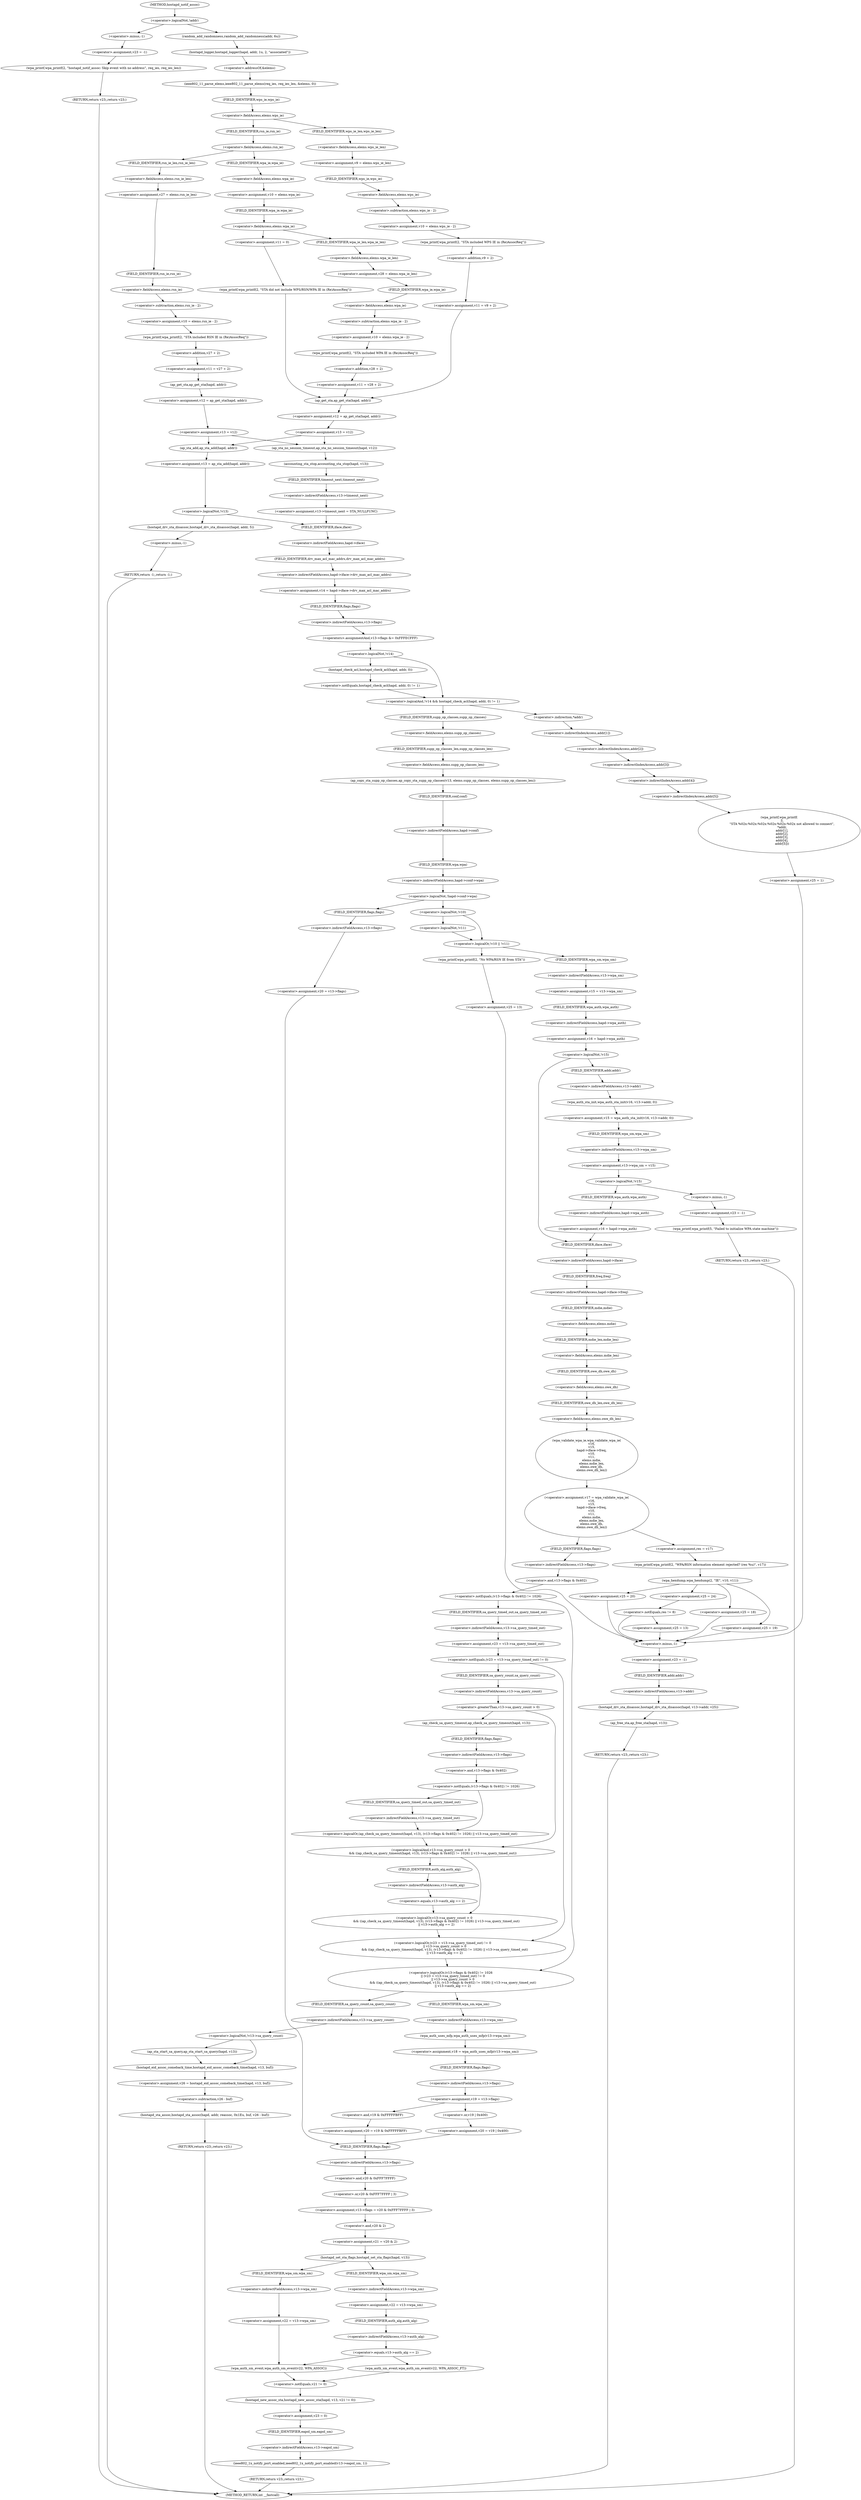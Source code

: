 digraph hostapd_notif_assoc {  
"1000153" [label = "(<operator>.logicalNot,!addr)" ]
"1000156" [label = "(<operator>.assignment,v23 = -1)" ]
"1000158" [label = "(<operator>.minus,-1)" ]
"1000160" [label = "(wpa_printf,wpa_printf(2, \"hostapd_notif_assoc: Skip event with no address\", req_ies, req_ies_len))" ]
"1000165" [label = "(RETURN,return v23;,return v23;)" ]
"1000167" [label = "(random_add_randomness,random_add_randomness(addr, 6u))" ]
"1000170" [label = "(hostapd_logger,hostapd_logger(hapd, addr, 1u, 2, \"associated\"))" ]
"1000176" [label = "(ieee802_11_parse_elems,ieee802_11_parse_elems(req_ies, req_ies_len, &elems, 0))" ]
"1000179" [label = "(<operator>.addressOf,&elems)" ]
"1000183" [label = "(<operator>.fieldAccess,elems.wps_ie)" ]
"1000185" [label = "(FIELD_IDENTIFIER,wps_ie,wps_ie)" ]
"1000187" [label = "(<operator>.assignment,v9 = elems.wps_ie_len)" ]
"1000189" [label = "(<operator>.fieldAccess,elems.wps_ie_len)" ]
"1000191" [label = "(FIELD_IDENTIFIER,wps_ie_len,wps_ie_len)" ]
"1000192" [label = "(<operator>.assignment,v10 = elems.wps_ie - 2)" ]
"1000194" [label = "(<operator>.subtraction,elems.wps_ie - 2)" ]
"1000195" [label = "(<operator>.fieldAccess,elems.wps_ie)" ]
"1000197" [label = "(FIELD_IDENTIFIER,wps_ie,wps_ie)" ]
"1000199" [label = "(wpa_printf,wpa_printf(2, \"STA included WPS IE in (Re)AssocReq\"))" ]
"1000202" [label = "(<operator>.assignment,v11 = v9 + 2)" ]
"1000204" [label = "(<operator>.addition,v9 + 2)" ]
"1000210" [label = "(<operator>.fieldAccess,elems.rsn_ie)" ]
"1000212" [label = "(FIELD_IDENTIFIER,rsn_ie,rsn_ie)" ]
"1000214" [label = "(<operator>.assignment,v27 = elems.rsn_ie_len)" ]
"1000216" [label = "(<operator>.fieldAccess,elems.rsn_ie_len)" ]
"1000218" [label = "(FIELD_IDENTIFIER,rsn_ie_len,rsn_ie_len)" ]
"1000219" [label = "(<operator>.assignment,v10 = elems.rsn_ie - 2)" ]
"1000221" [label = "(<operator>.subtraction,elems.rsn_ie - 2)" ]
"1000222" [label = "(<operator>.fieldAccess,elems.rsn_ie)" ]
"1000224" [label = "(FIELD_IDENTIFIER,rsn_ie,rsn_ie)" ]
"1000226" [label = "(wpa_printf,wpa_printf(2, \"STA included RSN IE in (Re)AssocReq\"))" ]
"1000229" [label = "(<operator>.assignment,v11 = v27 + 2)" ]
"1000231" [label = "(<operator>.addition,v27 + 2)" ]
"1000234" [label = "(<operator>.assignment,v12 = ap_get_sta(hapd, addr))" ]
"1000236" [label = "(ap_get_sta,ap_get_sta(hapd, addr))" ]
"1000239" [label = "(<operator>.assignment,v13 = v12)" ]
"1000246" [label = "(<operator>.assignment,v10 = elems.wpa_ie)" ]
"1000248" [label = "(<operator>.fieldAccess,elems.wpa_ie)" ]
"1000250" [label = "(FIELD_IDENTIFIER,wpa_ie,wpa_ie)" ]
"1000252" [label = "(<operator>.fieldAccess,elems.wpa_ie)" ]
"1000254" [label = "(FIELD_IDENTIFIER,wpa_ie,wpa_ie)" ]
"1000256" [label = "(<operator>.assignment,v28 = elems.wpa_ie_len)" ]
"1000258" [label = "(<operator>.fieldAccess,elems.wpa_ie_len)" ]
"1000260" [label = "(FIELD_IDENTIFIER,wpa_ie_len,wpa_ie_len)" ]
"1000261" [label = "(<operator>.assignment,v10 = elems.wpa_ie - 2)" ]
"1000263" [label = "(<operator>.subtraction,elems.wpa_ie - 2)" ]
"1000264" [label = "(<operator>.fieldAccess,elems.wpa_ie)" ]
"1000266" [label = "(FIELD_IDENTIFIER,wpa_ie,wpa_ie)" ]
"1000268" [label = "(wpa_printf,wpa_printf(2, \"STA included WPA IE in (Re)AssocReq\"))" ]
"1000271" [label = "(<operator>.assignment,v11 = v28 + 2)" ]
"1000273" [label = "(<operator>.addition,v28 + 2)" ]
"1000278" [label = "(<operator>.assignment,v11 = 0)" ]
"1000281" [label = "(wpa_printf,wpa_printf(2, \"STA did not include WPS/RSN/WPA IE in (Re)AssocReq\"))" ]
"1000284" [label = "(<operator>.assignment,v12 = ap_get_sta(hapd, addr))" ]
"1000286" [label = "(ap_get_sta,ap_get_sta(hapd, addr))" ]
"1000289" [label = "(<operator>.assignment,v13 = v12)" ]
"1000296" [label = "(ap_sta_no_session_timeout,ap_sta_no_session_timeout(hapd, v12))" ]
"1000299" [label = "(accounting_sta_stop,accounting_sta_stop(hapd, v13))" ]
"1000302" [label = "(<operator>.assignment,v13->timeout_next = STA_NULLFUNC)" ]
"1000303" [label = "(<operator>.indirectFieldAccess,v13->timeout_next)" ]
"1000305" [label = "(FIELD_IDENTIFIER,timeout_next,timeout_next)" ]
"1000309" [label = "(<operator>.assignment,v13 = ap_sta_add(hapd, addr))" ]
"1000311" [label = "(ap_sta_add,ap_sta_add(hapd, addr))" ]
"1000315" [label = "(<operator>.logicalNot,!v13)" ]
"1000318" [label = "(hostapd_drv_sta_disassoc,hostapd_drv_sta_disassoc(hapd, addr, 5))" ]
"1000322" [label = "(RETURN,return -1;,return -1;)" ]
"1000323" [label = "(<operator>.minus,-1)" ]
"1000326" [label = "(<operator>.assignment,v14 = hapd->iface->drv_max_acl_mac_addrs)" ]
"1000328" [label = "(<operator>.indirectFieldAccess,hapd->iface->drv_max_acl_mac_addrs)" ]
"1000329" [label = "(<operator>.indirectFieldAccess,hapd->iface)" ]
"1000331" [label = "(FIELD_IDENTIFIER,iface,iface)" ]
"1000332" [label = "(FIELD_IDENTIFIER,drv_max_acl_mac_addrs,drv_max_acl_mac_addrs)" ]
"1000333" [label = "(<operators>.assignmentAnd,v13->flags &= 0xFFFECFFF)" ]
"1000334" [label = "(<operator>.indirectFieldAccess,v13->flags)" ]
"1000336" [label = "(FIELD_IDENTIFIER,flags,flags)" ]
"1000339" [label = "(<operator>.logicalAnd,!v14 && hostapd_check_acl(hapd, addr, 0) != 1)" ]
"1000340" [label = "(<operator>.logicalNot,!v14)" ]
"1000342" [label = "(<operator>.notEquals,hostapd_check_acl(hapd, addr, 0) != 1)" ]
"1000343" [label = "(hostapd_check_acl,hostapd_check_acl(hapd, addr, 0))" ]
"1000349" [label = "(wpa_printf,wpa_printf(\n      3,\n      \"STA %02x:%02x:%02x:%02x:%02x:%02x not allowed to connect\",\n      *addr,\n      addr[1],\n      addr[2],\n      addr[3],\n      addr[4],\n      addr[5]))" ]
"1000352" [label = "(<operator>.indirection,*addr)" ]
"1000354" [label = "(<operator>.indirectIndexAccess,addr[1])" ]
"1000357" [label = "(<operator>.indirectIndexAccess,addr[2])" ]
"1000360" [label = "(<operator>.indirectIndexAccess,addr[3])" ]
"1000363" [label = "(<operator>.indirectIndexAccess,addr[4])" ]
"1000366" [label = "(<operator>.indirectIndexAccess,addr[5])" ]
"1000369" [label = "(<operator>.assignment,v25 = 1)" ]
"1000373" [label = "(<operator>.assignment,v23 = -1)" ]
"1000375" [label = "(<operator>.minus,-1)" ]
"1000377" [label = "(hostapd_drv_sta_disassoc,hostapd_drv_sta_disassoc(hapd, v13->addr, v25))" ]
"1000379" [label = "(<operator>.indirectFieldAccess,v13->addr)" ]
"1000381" [label = "(FIELD_IDENTIFIER,addr,addr)" ]
"1000383" [label = "(ap_free_sta,ap_free_sta(hapd, v13))" ]
"1000386" [label = "(RETURN,return v23;,return v23;)" ]
"1000388" [label = "(ap_copy_sta_supp_op_classes,ap_copy_sta_supp_op_classes(v13, elems.supp_op_classes, elems.supp_op_classes_len))" ]
"1000390" [label = "(<operator>.fieldAccess,elems.supp_op_classes)" ]
"1000392" [label = "(FIELD_IDENTIFIER,supp_op_classes,supp_op_classes)" ]
"1000393" [label = "(<operator>.fieldAccess,elems.supp_op_classes_len)" ]
"1000395" [label = "(FIELD_IDENTIFIER,supp_op_classes_len,supp_op_classes_len)" ]
"1000397" [label = "(<operator>.logicalNot,!hapd->conf->wpa)" ]
"1000398" [label = "(<operator>.indirectFieldAccess,hapd->conf->wpa)" ]
"1000399" [label = "(<operator>.indirectFieldAccess,hapd->conf)" ]
"1000401" [label = "(FIELD_IDENTIFIER,conf,conf)" ]
"1000402" [label = "(FIELD_IDENTIFIER,wpa,wpa)" ]
"1000404" [label = "(<operator>.assignment,v20 = v13->flags)" ]
"1000406" [label = "(<operator>.indirectFieldAccess,v13->flags)" ]
"1000408" [label = "(FIELD_IDENTIFIER,flags,flags)" ]
"1000411" [label = "(<operator>.logicalOr,!v10 || !v11)" ]
"1000412" [label = "(<operator>.logicalNot,!v10)" ]
"1000414" [label = "(<operator>.logicalNot,!v11)" ]
"1000417" [label = "(wpa_printf,wpa_printf(2, \"No WPA/RSN IE from STA\"))" ]
"1000420" [label = "(<operator>.assignment,v25 = 13)" ]
"1000424" [label = "(<operator>.assignment,v15 = v13->wpa_sm)" ]
"1000426" [label = "(<operator>.indirectFieldAccess,v13->wpa_sm)" ]
"1000428" [label = "(FIELD_IDENTIFIER,wpa_sm,wpa_sm)" ]
"1000429" [label = "(<operator>.assignment,v16 = hapd->wpa_auth)" ]
"1000431" [label = "(<operator>.indirectFieldAccess,hapd->wpa_auth)" ]
"1000433" [label = "(FIELD_IDENTIFIER,wpa_auth,wpa_auth)" ]
"1000435" [label = "(<operator>.logicalNot,!v15)" ]
"1000438" [label = "(<operator>.assignment,v15 = wpa_auth_sta_init(v16, v13->addr, 0))" ]
"1000440" [label = "(wpa_auth_sta_init,wpa_auth_sta_init(v16, v13->addr, 0))" ]
"1000442" [label = "(<operator>.indirectFieldAccess,v13->addr)" ]
"1000444" [label = "(FIELD_IDENTIFIER,addr,addr)" ]
"1000446" [label = "(<operator>.assignment,v13->wpa_sm = v15)" ]
"1000447" [label = "(<operator>.indirectFieldAccess,v13->wpa_sm)" ]
"1000449" [label = "(FIELD_IDENTIFIER,wpa_sm,wpa_sm)" ]
"1000452" [label = "(<operator>.logicalNot,!v15)" ]
"1000455" [label = "(<operator>.assignment,v23 = -1)" ]
"1000457" [label = "(<operator>.minus,-1)" ]
"1000459" [label = "(wpa_printf,wpa_printf(5, \"Failed to initialize WPA state machine\"))" ]
"1000462" [label = "(RETURN,return v23;,return v23;)" ]
"1000464" [label = "(<operator>.assignment,v16 = hapd->wpa_auth)" ]
"1000466" [label = "(<operator>.indirectFieldAccess,hapd->wpa_auth)" ]
"1000468" [label = "(FIELD_IDENTIFIER,wpa_auth,wpa_auth)" ]
"1000469" [label = "(<operator>.assignment,v17 = wpa_validate_wpa_ie(\n          v16,\n          v15,\n          hapd->iface->freq,\n          v10,\n          v11,\n          elems.mdie,\n          elems.mdie_len,\n          elems.owe_dh,\n          elems.owe_dh_len))" ]
"1000471" [label = "(wpa_validate_wpa_ie,wpa_validate_wpa_ie(\n          v16,\n          v15,\n          hapd->iface->freq,\n          v10,\n          v11,\n          elems.mdie,\n          elems.mdie_len,\n          elems.owe_dh,\n          elems.owe_dh_len))" ]
"1000474" [label = "(<operator>.indirectFieldAccess,hapd->iface->freq)" ]
"1000475" [label = "(<operator>.indirectFieldAccess,hapd->iface)" ]
"1000477" [label = "(FIELD_IDENTIFIER,iface,iface)" ]
"1000478" [label = "(FIELD_IDENTIFIER,freq,freq)" ]
"1000481" [label = "(<operator>.fieldAccess,elems.mdie)" ]
"1000483" [label = "(FIELD_IDENTIFIER,mdie,mdie)" ]
"1000484" [label = "(<operator>.fieldAccess,elems.mdie_len)" ]
"1000486" [label = "(FIELD_IDENTIFIER,mdie_len,mdie_len)" ]
"1000487" [label = "(<operator>.fieldAccess,elems.owe_dh)" ]
"1000489" [label = "(FIELD_IDENTIFIER,owe_dh,owe_dh)" ]
"1000490" [label = "(<operator>.fieldAccess,elems.owe_dh_len)" ]
"1000492" [label = "(FIELD_IDENTIFIER,owe_dh_len,owe_dh_len)" ]
"1000496" [label = "(<operator>.assignment,res = v17)" ]
"1000499" [label = "(wpa_printf,wpa_printf(2, \"WPA/RSN information element rejected? (res %u)\", v17))" ]
"1000503" [label = "(wpa_hexdump,wpa_hexdump(2, \"IE\", v10, v11))" ]
"1000512" [label = "(<operator>.assignment,v25 = 18)" ]
"1000517" [label = "(<operator>.assignment,v25 = 19)" ]
"1000522" [label = "(<operator>.assignment,v25 = 20)" ]
"1000527" [label = "(<operator>.assignment,v25 = 24)" ]
"1000531" [label = "(<operator>.notEquals,res != 8)" ]
"1000534" [label = "(<operator>.assignment,v25 = 13)" ]
"1000540" [label = "(<operator>.logicalOr,(v13->flags & 0x402) != 1026\n    || (v23 = v13->sa_query_timed_out) != 0\n    || v13->sa_query_count > 0\n    && ((ap_check_sa_query_timeout(hapd, v13), (v13->flags & 0x402) != 1026) || v13->sa_query_timed_out)\n    || v13->auth_alg == 2)" ]
"1000541" [label = "(<operator>.notEquals,(v13->flags & 0x402) != 1026)" ]
"1000542" [label = "(<operator>.and,v13->flags & 0x402)" ]
"1000543" [label = "(<operator>.indirectFieldAccess,v13->flags)" ]
"1000545" [label = "(FIELD_IDENTIFIER,flags,flags)" ]
"1000548" [label = "(<operator>.logicalOr,(v23 = v13->sa_query_timed_out) != 0\n    || v13->sa_query_count > 0\n    && ((ap_check_sa_query_timeout(hapd, v13), (v13->flags & 0x402) != 1026) || v13->sa_query_timed_out)\n    || v13->auth_alg == 2)" ]
"1000549" [label = "(<operator>.notEquals,(v23 = v13->sa_query_timed_out) != 0)" ]
"1000550" [label = "(<operator>.assignment,v23 = v13->sa_query_timed_out)" ]
"1000552" [label = "(<operator>.indirectFieldAccess,v13->sa_query_timed_out)" ]
"1000554" [label = "(FIELD_IDENTIFIER,sa_query_timed_out,sa_query_timed_out)" ]
"1000556" [label = "(<operator>.logicalOr,v13->sa_query_count > 0\n    && ((ap_check_sa_query_timeout(hapd, v13), (v13->flags & 0x402) != 1026) || v13->sa_query_timed_out)\n    || v13->auth_alg == 2)" ]
"1000557" [label = "(<operator>.logicalAnd,v13->sa_query_count > 0\n    && ((ap_check_sa_query_timeout(hapd, v13), (v13->flags & 0x402) != 1026) || v13->sa_query_timed_out))" ]
"1000558" [label = "(<operator>.greaterThan,v13->sa_query_count > 0)" ]
"1000559" [label = "(<operator>.indirectFieldAccess,v13->sa_query_count)" ]
"1000561" [label = "(FIELD_IDENTIFIER,sa_query_count,sa_query_count)" ]
"1000563" [label = "(<operator>.logicalOr,(ap_check_sa_query_timeout(hapd, v13), (v13->flags & 0x402) != 1026) || v13->sa_query_timed_out)" ]
"1000565" [label = "(ap_check_sa_query_timeout,ap_check_sa_query_timeout(hapd, v13))" ]
"1000568" [label = "(<operator>.notEquals,(v13->flags & 0x402) != 1026)" ]
"1000569" [label = "(<operator>.and,v13->flags & 0x402)" ]
"1000570" [label = "(<operator>.indirectFieldAccess,v13->flags)" ]
"1000572" [label = "(FIELD_IDENTIFIER,flags,flags)" ]
"1000575" [label = "(<operator>.indirectFieldAccess,v13->sa_query_timed_out)" ]
"1000577" [label = "(FIELD_IDENTIFIER,sa_query_timed_out,sa_query_timed_out)" ]
"1000578" [label = "(<operator>.equals,v13->auth_alg == 2)" ]
"1000579" [label = "(<operator>.indirectFieldAccess,v13->auth_alg)" ]
"1000581" [label = "(FIELD_IDENTIFIER,auth_alg,auth_alg)" ]
"1000584" [label = "(<operator>.assignment,v18 = wpa_auth_uses_mfp(v13->wpa_sm))" ]
"1000586" [label = "(wpa_auth_uses_mfp,wpa_auth_uses_mfp(v13->wpa_sm))" ]
"1000587" [label = "(<operator>.indirectFieldAccess,v13->wpa_sm)" ]
"1000589" [label = "(FIELD_IDENTIFIER,wpa_sm,wpa_sm)" ]
"1000590" [label = "(<operator>.assignment,v19 = v13->flags)" ]
"1000592" [label = "(<operator>.indirectFieldAccess,v13->flags)" ]
"1000594" [label = "(FIELD_IDENTIFIER,flags,flags)" ]
"1000597" [label = "(<operator>.assignment,v20 = v19 | 0x400)" ]
"1000599" [label = "(<operator>.or,v19 | 0x400)" ]
"1000603" [label = "(<operator>.assignment,v20 = v19 & 0xFFFFFBFF)" ]
"1000605" [label = "(<operator>.and,v19 & 0xFFFFFBFF)" ]
"1000609" [label = "(<operator>.assignment,v13->flags = v20 & 0xFFF7FFFF | 3)" ]
"1000610" [label = "(<operator>.indirectFieldAccess,v13->flags)" ]
"1000612" [label = "(FIELD_IDENTIFIER,flags,flags)" ]
"1000613" [label = "(<operator>.or,v20 & 0xFFF7FFFF | 3)" ]
"1000614" [label = "(<operator>.and,v20 & 0xFFF7FFFF)" ]
"1000618" [label = "(<operator>.assignment,v21 = v20 & 2)" ]
"1000620" [label = "(<operator>.and,v20 & 2)" ]
"1000623" [label = "(hostapd_set_sta_flags,hostapd_set_sta_flags(hapd, v13))" ]
"1000629" [label = "(<operator>.assignment,v22 = v13->wpa_sm)" ]
"1000631" [label = "(<operator>.indirectFieldAccess,v13->wpa_sm)" ]
"1000633" [label = "(FIELD_IDENTIFIER,wpa_sm,wpa_sm)" ]
"1000635" [label = "(<operator>.equals,v13->auth_alg == 2)" ]
"1000636" [label = "(<operator>.indirectFieldAccess,v13->auth_alg)" ]
"1000638" [label = "(FIELD_IDENTIFIER,auth_alg,auth_alg)" ]
"1000641" [label = "(wpa_auth_sm_event,wpa_auth_sm_event(v22, WPA_ASSOC_FT))" ]
"1000647" [label = "(<operator>.assignment,v22 = v13->wpa_sm)" ]
"1000649" [label = "(<operator>.indirectFieldAccess,v13->wpa_sm)" ]
"1000651" [label = "(FIELD_IDENTIFIER,wpa_sm,wpa_sm)" ]
"1000652" [label = "(wpa_auth_sm_event,wpa_auth_sm_event(v22, WPA_ASSOC))" ]
"1000656" [label = "(hostapd_new_assoc_sta,hostapd_new_assoc_sta(hapd, v13, v21 != 0))" ]
"1000659" [label = "(<operator>.notEquals,v21 != 0)" ]
"1000662" [label = "(<operator>.assignment,v23 = 0)" ]
"1000665" [label = "(ieee802_1x_notify_port_enabled,ieee802_1x_notify_port_enabled(v13->eapol_sm, 1))" ]
"1000666" [label = "(<operator>.indirectFieldAccess,v13->eapol_sm)" ]
"1000668" [label = "(FIELD_IDENTIFIER,eapol_sm,eapol_sm)" ]
"1000670" [label = "(RETURN,return v23;,return v23;)" ]
"1000673" [label = "(<operator>.logicalNot,!v13->sa_query_count)" ]
"1000674" [label = "(<operator>.indirectFieldAccess,v13->sa_query_count)" ]
"1000676" [label = "(FIELD_IDENTIFIER,sa_query_count,sa_query_count)" ]
"1000677" [label = "(ap_sta_start_sa_query,ap_sta_start_sa_query(hapd, v13))" ]
"1000680" [label = "(<operator>.assignment,v26 = hostapd_eid_assoc_comeback_time(hapd, v13, buf))" ]
"1000682" [label = "(hostapd_eid_assoc_comeback_time,hostapd_eid_assoc_comeback_time(hapd, v13, buf))" ]
"1000686" [label = "(hostapd_sta_assoc,hostapd_sta_assoc(hapd, addr, reassoc, 0x1Eu, buf, v26 - buf))" ]
"1000692" [label = "(<operator>.subtraction,v26 - buf)" ]
"1000695" [label = "(RETURN,return v23;,return v23;)" ]
"1000123" [label = "(METHOD,hostapd_notif_assoc)" ]
"1000697" [label = "(METHOD_RETURN,int __fastcall)" ]
  "1000153" -> "1000158" 
  "1000153" -> "1000167" 
  "1000156" -> "1000160" 
  "1000158" -> "1000156" 
  "1000160" -> "1000165" 
  "1000165" -> "1000697" 
  "1000167" -> "1000170" 
  "1000170" -> "1000179" 
  "1000176" -> "1000185" 
  "1000179" -> "1000176" 
  "1000183" -> "1000191" 
  "1000183" -> "1000212" 
  "1000185" -> "1000183" 
  "1000187" -> "1000197" 
  "1000189" -> "1000187" 
  "1000191" -> "1000189" 
  "1000192" -> "1000199" 
  "1000194" -> "1000192" 
  "1000195" -> "1000194" 
  "1000197" -> "1000195" 
  "1000199" -> "1000204" 
  "1000202" -> "1000286" 
  "1000204" -> "1000202" 
  "1000210" -> "1000218" 
  "1000210" -> "1000250" 
  "1000212" -> "1000210" 
  "1000214" -> "1000224" 
  "1000216" -> "1000214" 
  "1000218" -> "1000216" 
  "1000219" -> "1000226" 
  "1000221" -> "1000219" 
  "1000222" -> "1000221" 
  "1000224" -> "1000222" 
  "1000226" -> "1000231" 
  "1000229" -> "1000236" 
  "1000231" -> "1000229" 
  "1000234" -> "1000239" 
  "1000236" -> "1000234" 
  "1000239" -> "1000296" 
  "1000239" -> "1000311" 
  "1000246" -> "1000254" 
  "1000248" -> "1000246" 
  "1000250" -> "1000248" 
  "1000252" -> "1000260" 
  "1000252" -> "1000278" 
  "1000254" -> "1000252" 
  "1000256" -> "1000266" 
  "1000258" -> "1000256" 
  "1000260" -> "1000258" 
  "1000261" -> "1000268" 
  "1000263" -> "1000261" 
  "1000264" -> "1000263" 
  "1000266" -> "1000264" 
  "1000268" -> "1000273" 
  "1000271" -> "1000286" 
  "1000273" -> "1000271" 
  "1000278" -> "1000281" 
  "1000281" -> "1000286" 
  "1000284" -> "1000289" 
  "1000286" -> "1000284" 
  "1000289" -> "1000296" 
  "1000289" -> "1000311" 
  "1000296" -> "1000299" 
  "1000299" -> "1000305" 
  "1000302" -> "1000331" 
  "1000303" -> "1000302" 
  "1000305" -> "1000303" 
  "1000309" -> "1000315" 
  "1000311" -> "1000309" 
  "1000315" -> "1000318" 
  "1000315" -> "1000331" 
  "1000318" -> "1000323" 
  "1000322" -> "1000697" 
  "1000323" -> "1000322" 
  "1000326" -> "1000336" 
  "1000328" -> "1000326" 
  "1000329" -> "1000332" 
  "1000331" -> "1000329" 
  "1000332" -> "1000328" 
  "1000333" -> "1000340" 
  "1000334" -> "1000333" 
  "1000336" -> "1000334" 
  "1000339" -> "1000352" 
  "1000339" -> "1000392" 
  "1000340" -> "1000339" 
  "1000340" -> "1000343" 
  "1000342" -> "1000339" 
  "1000343" -> "1000342" 
  "1000349" -> "1000369" 
  "1000352" -> "1000354" 
  "1000354" -> "1000357" 
  "1000357" -> "1000360" 
  "1000360" -> "1000363" 
  "1000363" -> "1000366" 
  "1000366" -> "1000349" 
  "1000369" -> "1000375" 
  "1000373" -> "1000381" 
  "1000375" -> "1000373" 
  "1000377" -> "1000383" 
  "1000379" -> "1000377" 
  "1000381" -> "1000379" 
  "1000383" -> "1000386" 
  "1000386" -> "1000697" 
  "1000388" -> "1000401" 
  "1000390" -> "1000395" 
  "1000392" -> "1000390" 
  "1000393" -> "1000388" 
  "1000395" -> "1000393" 
  "1000397" -> "1000408" 
  "1000397" -> "1000412" 
  "1000398" -> "1000397" 
  "1000399" -> "1000402" 
  "1000401" -> "1000399" 
  "1000402" -> "1000398" 
  "1000404" -> "1000612" 
  "1000406" -> "1000404" 
  "1000408" -> "1000406" 
  "1000411" -> "1000417" 
  "1000411" -> "1000428" 
  "1000412" -> "1000411" 
  "1000412" -> "1000414" 
  "1000414" -> "1000411" 
  "1000417" -> "1000420" 
  "1000420" -> "1000375" 
  "1000424" -> "1000433" 
  "1000426" -> "1000424" 
  "1000428" -> "1000426" 
  "1000429" -> "1000435" 
  "1000431" -> "1000429" 
  "1000433" -> "1000431" 
  "1000435" -> "1000444" 
  "1000435" -> "1000477" 
  "1000438" -> "1000449" 
  "1000440" -> "1000438" 
  "1000442" -> "1000440" 
  "1000444" -> "1000442" 
  "1000446" -> "1000452" 
  "1000447" -> "1000446" 
  "1000449" -> "1000447" 
  "1000452" -> "1000457" 
  "1000452" -> "1000468" 
  "1000455" -> "1000459" 
  "1000457" -> "1000455" 
  "1000459" -> "1000462" 
  "1000462" -> "1000697" 
  "1000464" -> "1000477" 
  "1000466" -> "1000464" 
  "1000468" -> "1000466" 
  "1000469" -> "1000496" 
  "1000469" -> "1000545" 
  "1000471" -> "1000469" 
  "1000474" -> "1000483" 
  "1000475" -> "1000478" 
  "1000477" -> "1000475" 
  "1000478" -> "1000474" 
  "1000481" -> "1000486" 
  "1000483" -> "1000481" 
  "1000484" -> "1000489" 
  "1000486" -> "1000484" 
  "1000487" -> "1000492" 
  "1000489" -> "1000487" 
  "1000490" -> "1000471" 
  "1000492" -> "1000490" 
  "1000496" -> "1000499" 
  "1000499" -> "1000503" 
  "1000503" -> "1000512" 
  "1000503" -> "1000517" 
  "1000503" -> "1000522" 
  "1000503" -> "1000527" 
  "1000512" -> "1000375" 
  "1000517" -> "1000375" 
  "1000522" -> "1000375" 
  "1000527" -> "1000531" 
  "1000531" -> "1000534" 
  "1000531" -> "1000375" 
  "1000534" -> "1000375" 
  "1000540" -> "1000589" 
  "1000540" -> "1000676" 
  "1000541" -> "1000540" 
  "1000541" -> "1000554" 
  "1000542" -> "1000541" 
  "1000543" -> "1000542" 
  "1000545" -> "1000543" 
  "1000548" -> "1000540" 
  "1000549" -> "1000548" 
  "1000549" -> "1000561" 
  "1000550" -> "1000549" 
  "1000552" -> "1000550" 
  "1000554" -> "1000552" 
  "1000556" -> "1000548" 
  "1000557" -> "1000556" 
  "1000557" -> "1000581" 
  "1000558" -> "1000557" 
  "1000558" -> "1000565" 
  "1000559" -> "1000558" 
  "1000561" -> "1000559" 
  "1000563" -> "1000557" 
  "1000565" -> "1000572" 
  "1000568" -> "1000563" 
  "1000568" -> "1000577" 
  "1000569" -> "1000568" 
  "1000570" -> "1000569" 
  "1000572" -> "1000570" 
  "1000575" -> "1000563" 
  "1000577" -> "1000575" 
  "1000578" -> "1000556" 
  "1000579" -> "1000578" 
  "1000581" -> "1000579" 
  "1000584" -> "1000594" 
  "1000586" -> "1000584" 
  "1000587" -> "1000586" 
  "1000589" -> "1000587" 
  "1000590" -> "1000599" 
  "1000590" -> "1000605" 
  "1000592" -> "1000590" 
  "1000594" -> "1000592" 
  "1000597" -> "1000612" 
  "1000599" -> "1000597" 
  "1000603" -> "1000612" 
  "1000605" -> "1000603" 
  "1000609" -> "1000620" 
  "1000610" -> "1000614" 
  "1000612" -> "1000610" 
  "1000613" -> "1000609" 
  "1000614" -> "1000613" 
  "1000618" -> "1000623" 
  "1000620" -> "1000618" 
  "1000623" -> "1000633" 
  "1000623" -> "1000651" 
  "1000629" -> "1000638" 
  "1000631" -> "1000629" 
  "1000633" -> "1000631" 
  "1000635" -> "1000641" 
  "1000635" -> "1000652" 
  "1000636" -> "1000635" 
  "1000638" -> "1000636" 
  "1000641" -> "1000659" 
  "1000647" -> "1000652" 
  "1000649" -> "1000647" 
  "1000651" -> "1000649" 
  "1000652" -> "1000659" 
  "1000656" -> "1000662" 
  "1000659" -> "1000656" 
  "1000662" -> "1000668" 
  "1000665" -> "1000670" 
  "1000666" -> "1000665" 
  "1000668" -> "1000666" 
  "1000670" -> "1000697" 
  "1000673" -> "1000677" 
  "1000673" -> "1000682" 
  "1000674" -> "1000673" 
  "1000676" -> "1000674" 
  "1000677" -> "1000682" 
  "1000680" -> "1000692" 
  "1000682" -> "1000680" 
  "1000686" -> "1000695" 
  "1000692" -> "1000686" 
  "1000695" -> "1000697" 
  "1000123" -> "1000153" 
}
